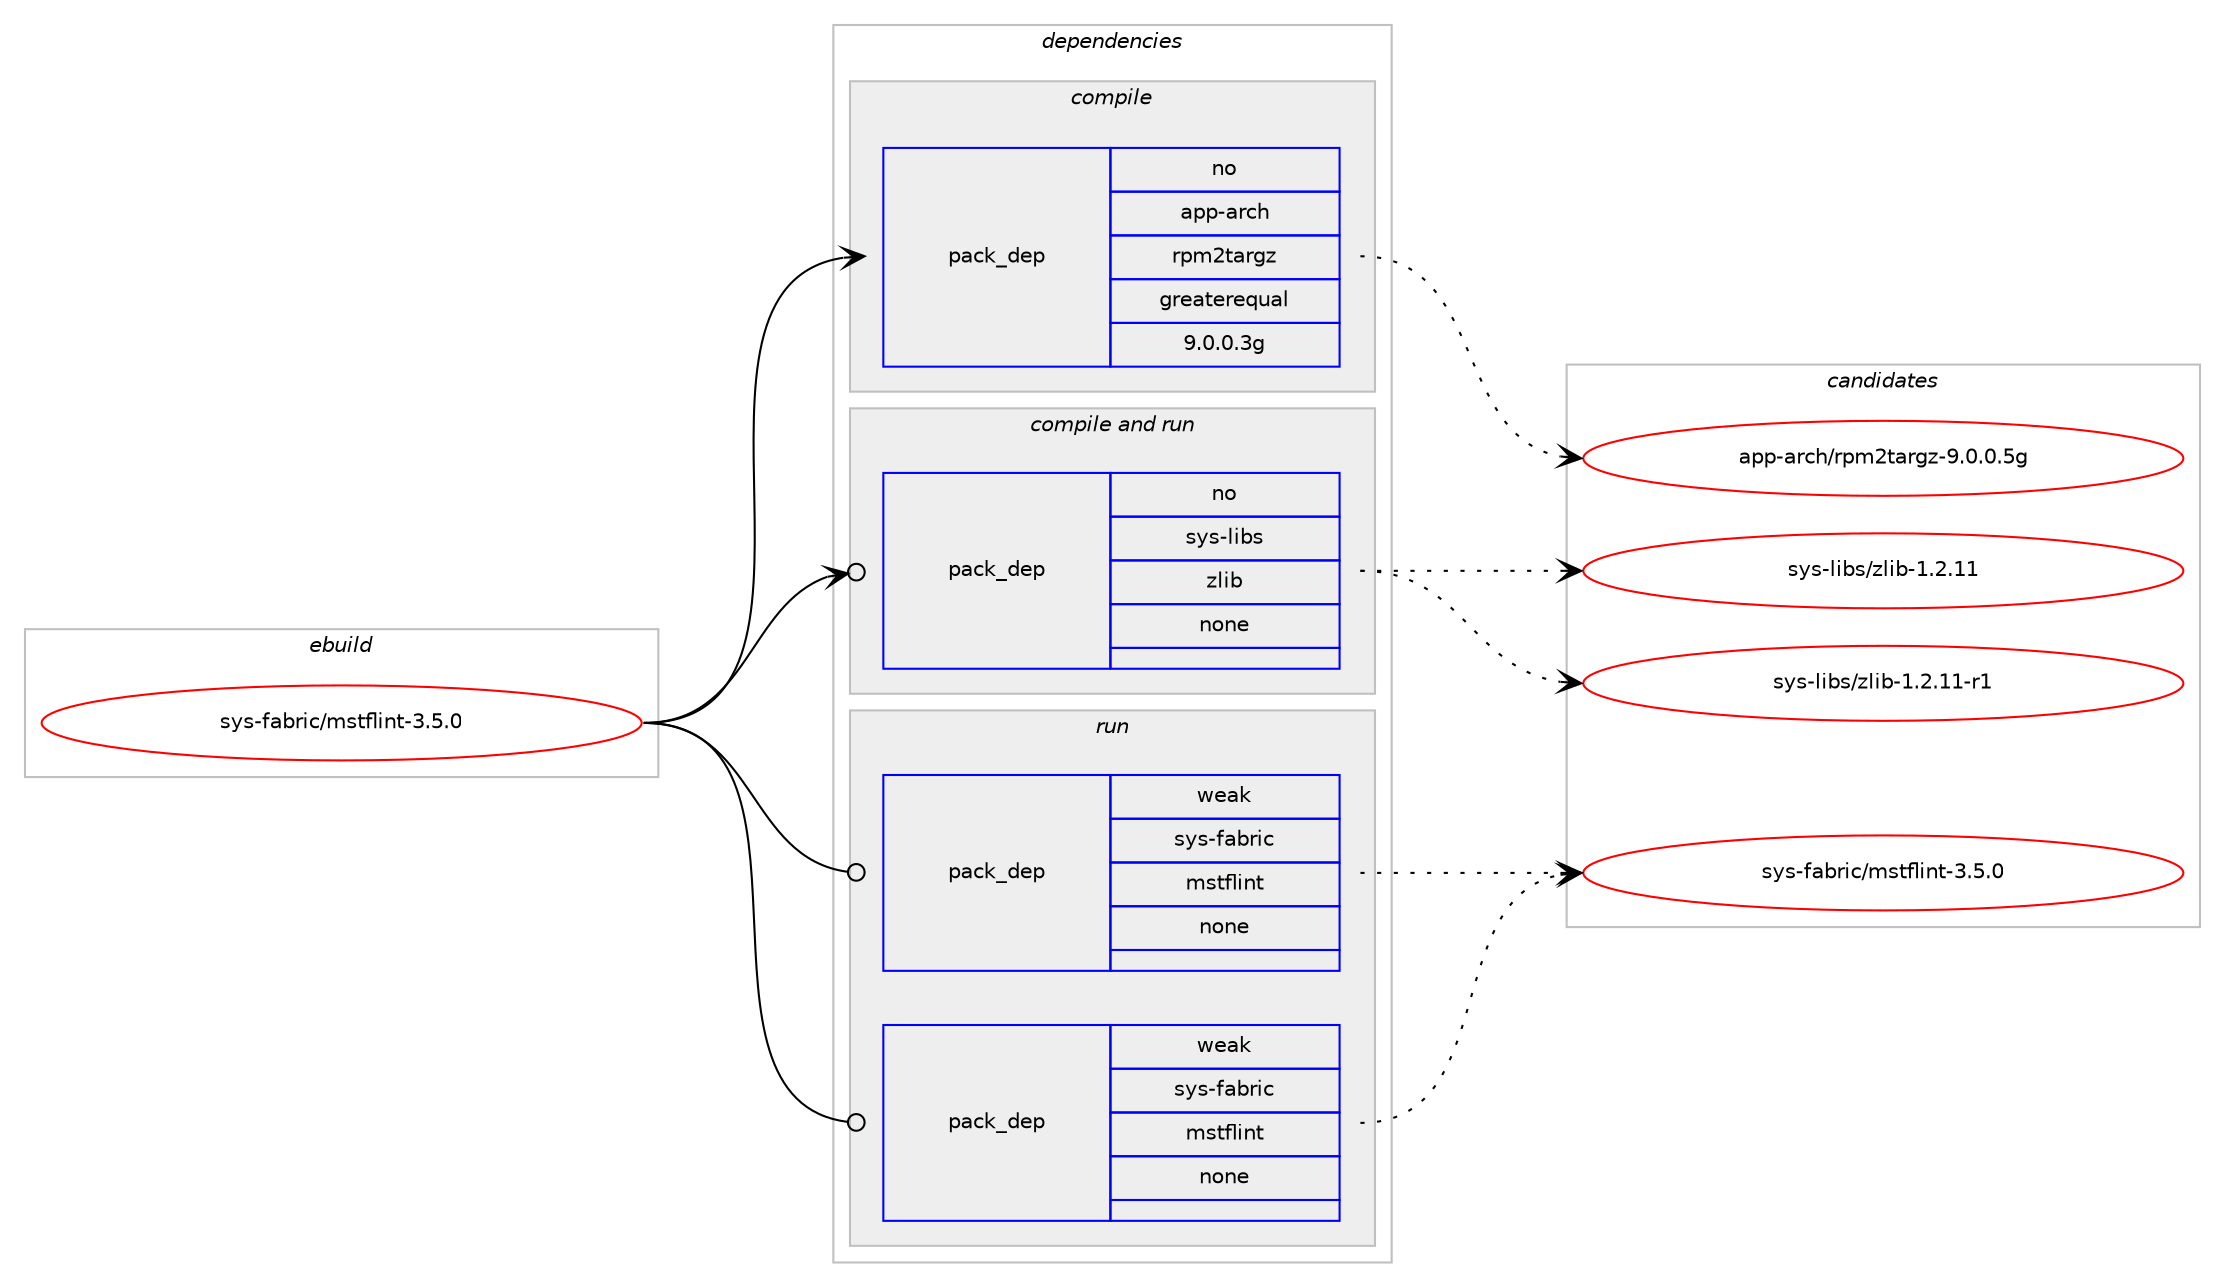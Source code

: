 digraph prolog {

# *************
# Graph options
# *************

newrank=true;
concentrate=true;
compound=true;
graph [rankdir=LR,fontname=Helvetica,fontsize=10,ranksep=1.5];#, ranksep=2.5, nodesep=0.2];
edge  [arrowhead=vee];
node  [fontname=Helvetica,fontsize=10];

# **********
# The ebuild
# **********

subgraph cluster_leftcol {
color=gray;
rank=same;
label=<<i>ebuild</i>>;
id [label="sys-fabric/mstflint-3.5.0", color=red, width=4, href="../sys-fabric/mstflint-3.5.0.svg"];
}

# ****************
# The dependencies
# ****************

subgraph cluster_midcol {
color=gray;
label=<<i>dependencies</i>>;
subgraph cluster_compile {
fillcolor="#eeeeee";
style=filled;
label=<<i>compile</i>>;
subgraph pack360931 {
dependency485822 [label=<<TABLE BORDER="0" CELLBORDER="1" CELLSPACING="0" CELLPADDING="4" WIDTH="220"><TR><TD ROWSPAN="6" CELLPADDING="30">pack_dep</TD></TR><TR><TD WIDTH="110">no</TD></TR><TR><TD>app-arch</TD></TR><TR><TD>rpm2targz</TD></TR><TR><TD>greaterequal</TD></TR><TR><TD>9.0.0.3g</TD></TR></TABLE>>, shape=none, color=blue];
}
id:e -> dependency485822:w [weight=20,style="solid",arrowhead="vee"];
}
subgraph cluster_compileandrun {
fillcolor="#eeeeee";
style=filled;
label=<<i>compile and run</i>>;
subgraph pack360932 {
dependency485823 [label=<<TABLE BORDER="0" CELLBORDER="1" CELLSPACING="0" CELLPADDING="4" WIDTH="220"><TR><TD ROWSPAN="6" CELLPADDING="30">pack_dep</TD></TR><TR><TD WIDTH="110">no</TD></TR><TR><TD>sys-libs</TD></TR><TR><TD>zlib</TD></TR><TR><TD>none</TD></TR><TR><TD></TD></TR></TABLE>>, shape=none, color=blue];
}
id:e -> dependency485823:w [weight=20,style="solid",arrowhead="odotvee"];
}
subgraph cluster_run {
fillcolor="#eeeeee";
style=filled;
label=<<i>run</i>>;
subgraph pack360933 {
dependency485824 [label=<<TABLE BORDER="0" CELLBORDER="1" CELLSPACING="0" CELLPADDING="4" WIDTH="220"><TR><TD ROWSPAN="6" CELLPADDING="30">pack_dep</TD></TR><TR><TD WIDTH="110">weak</TD></TR><TR><TD>sys-fabric</TD></TR><TR><TD>mstflint</TD></TR><TR><TD>none</TD></TR><TR><TD></TD></TR></TABLE>>, shape=none, color=blue];
}
id:e -> dependency485824:w [weight=20,style="solid",arrowhead="odot"];
subgraph pack360934 {
dependency485825 [label=<<TABLE BORDER="0" CELLBORDER="1" CELLSPACING="0" CELLPADDING="4" WIDTH="220"><TR><TD ROWSPAN="6" CELLPADDING="30">pack_dep</TD></TR><TR><TD WIDTH="110">weak</TD></TR><TR><TD>sys-fabric</TD></TR><TR><TD>mstflint</TD></TR><TR><TD>none</TD></TR><TR><TD></TD></TR></TABLE>>, shape=none, color=blue];
}
id:e -> dependency485825:w [weight=20,style="solid",arrowhead="odot"];
}
}

# **************
# The candidates
# **************

subgraph cluster_choices {
rank=same;
color=gray;
label=<<i>candidates</i>>;

subgraph choice360931 {
color=black;
nodesep=1;
choice971121124597114991044711411210950116971141031224557464846484653103 [label="app-arch/rpm2targz-9.0.0.5g", color=red, width=4,href="../app-arch/rpm2targz-9.0.0.5g.svg"];
dependency485822:e -> choice971121124597114991044711411210950116971141031224557464846484653103:w [style=dotted,weight="100"];
}
subgraph choice360932 {
color=black;
nodesep=1;
choice1151211154510810598115471221081059845494650464949 [label="sys-libs/zlib-1.2.11", color=red, width=4,href="../sys-libs/zlib-1.2.11.svg"];
choice11512111545108105981154712210810598454946504649494511449 [label="sys-libs/zlib-1.2.11-r1", color=red, width=4,href="../sys-libs/zlib-1.2.11-r1.svg"];
dependency485823:e -> choice1151211154510810598115471221081059845494650464949:w [style=dotted,weight="100"];
dependency485823:e -> choice11512111545108105981154712210810598454946504649494511449:w [style=dotted,weight="100"];
}
subgraph choice360933 {
color=black;
nodesep=1;
choice1151211154510297981141059947109115116102108105110116455146534648 [label="sys-fabric/mstflint-3.5.0", color=red, width=4,href="../sys-fabric/mstflint-3.5.0.svg"];
dependency485824:e -> choice1151211154510297981141059947109115116102108105110116455146534648:w [style=dotted,weight="100"];
}
subgraph choice360934 {
color=black;
nodesep=1;
choice1151211154510297981141059947109115116102108105110116455146534648 [label="sys-fabric/mstflint-3.5.0", color=red, width=4,href="../sys-fabric/mstflint-3.5.0.svg"];
dependency485825:e -> choice1151211154510297981141059947109115116102108105110116455146534648:w [style=dotted,weight="100"];
}
}

}
